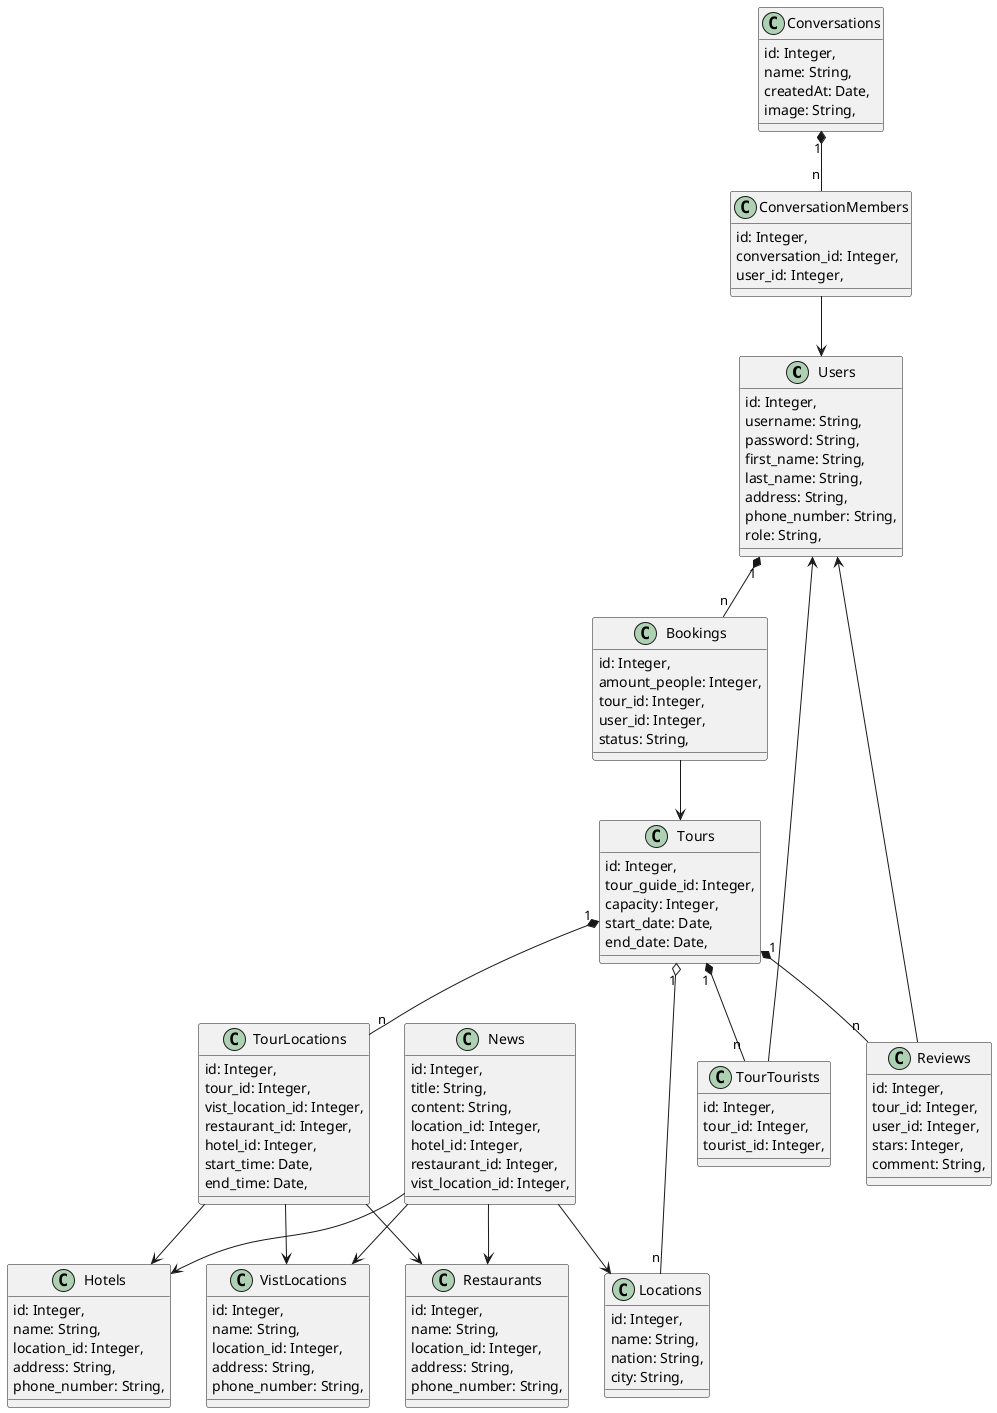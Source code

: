 @startuml class_diagram

class Users {
    id: Integer,
    username: String,
    password: String,
    first_name: String,
    last_name: String,
    address: String,
    phone_number: String,
    role: String,
}

class Locations {
    id: Integer,
    name: String,
    nation: String,
    city: String,
}

class Restaurants {
    id: Integer,
    name: String,
    location_id: Integer,
    address: String,
    phone_number: String,
}

class Hotels {
    id: Integer,
    name: String,
    location_id: Integer,
    address: String,
    phone_number: String,
}

class VistLocations {
    id: Integer,
    name: String,
    location_id: Integer,
    address: String,
    phone_number: String,
}

class Tours {
    id: Integer,
    tour_guide_id: Integer,
    capacity: Integer,
    start_date: Date,
    end_date: Date,
}

class TourLocations {
    id: Integer,
    tour_id: Integer,
    vist_location_id: Integer,
    restaurant_id: Integer,
    hotel_id: Integer,
    start_time: Date,
    end_time: Date,
}

class TourTourists {
    id: Integer,
    tour_id: Integer,
    tourist_id: Integer,
}

class Reviews {
    id: Integer,
    tour_id: Integer,
    user_id: Integer,
    stars: Integer,
    comment: String,
}

class Conversations {
    id: Integer,
    name: String,
    createdAt: Date,
    image: String,
}

class ConversationMembers {
    id: Integer,
    conversation_id: Integer,
    user_id: Integer,
}

class News {
    id: Integer,
    title: String,
    content: String,
    location_id: Integer,
    hotel_id: Integer,
    restaurant_id: Integer,
    vist_location_id: Integer,
}

class Bookings {
    id: Integer,
    amount_people: Integer,
    tour_id: Integer,
    user_id: Integer,
    status: String,
}

Users "1" *-- "n" Bookings
Conversations "1" *-- "n" ConversationMembers
Tours "1" *-- "n" Reviews
Tours "1" *-- "n" TourTourists
Tours "1" *-- "n" TourLocations
Tours "1" o-- "n" Locations
News --> Locations
News --> Hotels
News --> Restaurants
News --> VistLocations
TourLocations --> Hotels
TourLocations --> Restaurants
TourLocations --> VistLocations
Reviews --> Users
TourTourists --> Users
ConversationMembers --> Users
Bookings --> Tours


@enduml

